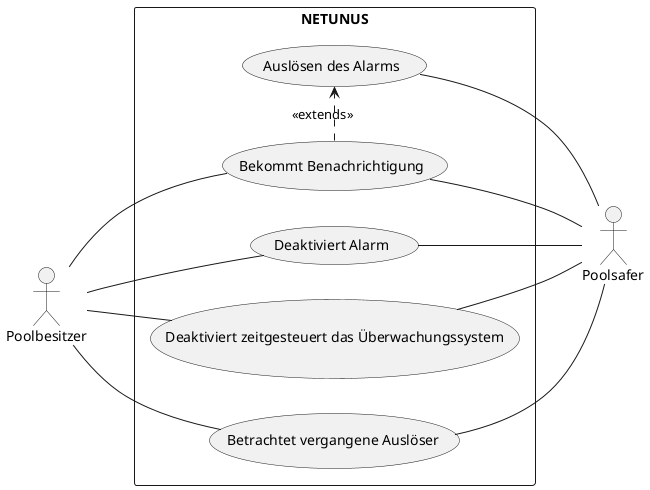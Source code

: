 @startuml
left to right direction
actor Poolbesitzer
actor Poolsafer
rectangle NETUNUS{
    Poolbesitzer -- (Bekommt Benachrichtigung)
    Poolbesitzer -- (Deaktiviert Alarm)
    Poolbesitzer -- (Deaktiviert zeitgesteuert das Überwachungssystem)
    Poolbesitzer -- (Betrachtet vergangene Auslöser)
    (Bekommt Benachrichtigung) -- Poolsafer
    (Bekommt Benachrichtigung) .> (Auslösen des Alarms) : <<extends>>
    (Deaktiviert Alarm) -- Poolsafer
    (Deaktiviert zeitgesteuert das Überwachungssystem) -- Poolsafer
    (Betrachtet vergangene Auslöser) -- Poolsafer
    (Auslösen des Alarms) -- Poolsafer
}
@enduml